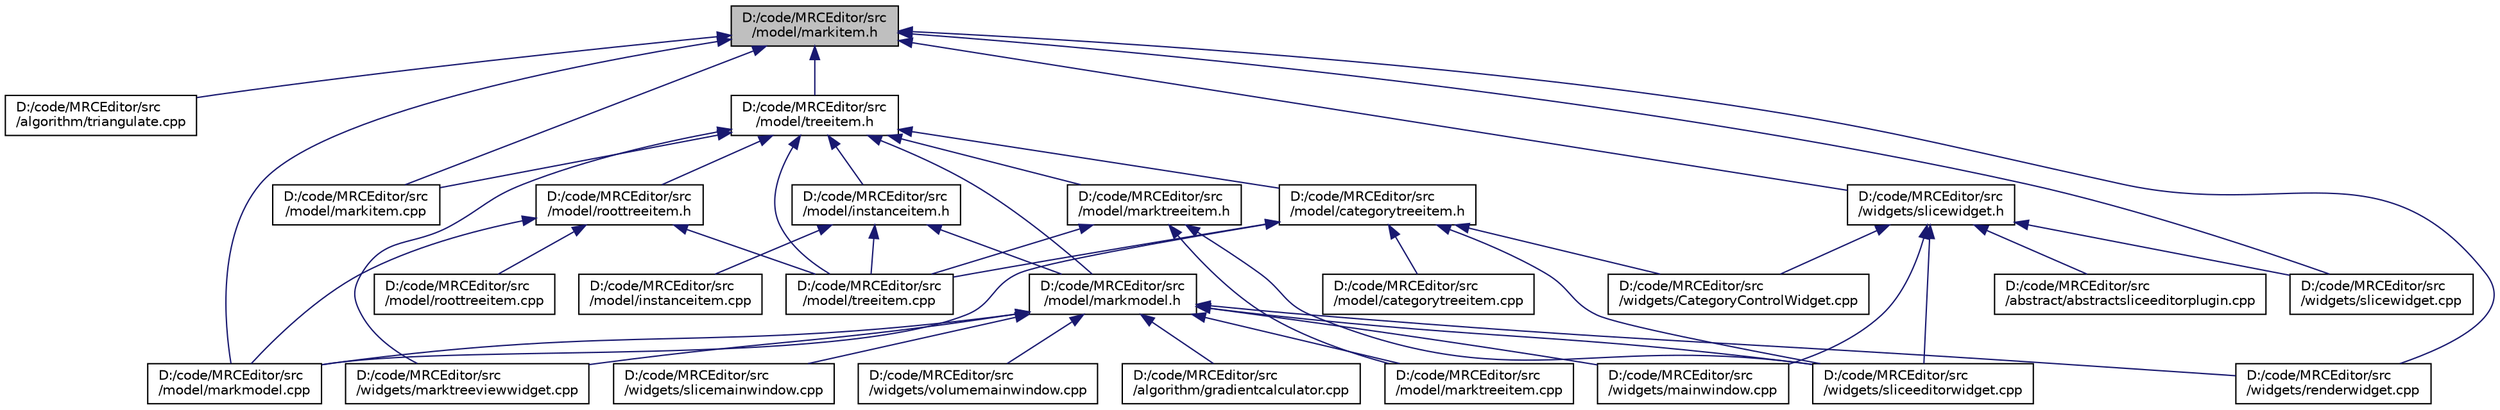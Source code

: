 digraph "D:/code/MRCEditor/src/model/markitem.h"
{
  edge [fontname="Helvetica",fontsize="10",labelfontname="Helvetica",labelfontsize="10"];
  node [fontname="Helvetica",fontsize="10",shape=record];
  Node10 [label="D:/code/MRCEditor/src\l/model/markitem.h",height=0.2,width=0.4,color="black", fillcolor="grey75", style="filled", fontcolor="black"];
  Node10 -> Node11 [dir="back",color="midnightblue",fontsize="10",style="solid",fontname="Helvetica"];
  Node11 [label="D:/code/MRCEditor/src\l/algorithm/triangulate.cpp",height=0.2,width=0.4,color="black", fillcolor="white", style="filled",URL="$triangulate_8cpp.html"];
  Node10 -> Node12 [dir="back",color="midnightblue",fontsize="10",style="solid",fontname="Helvetica"];
  Node12 [label="D:/code/MRCEditor/src\l/model/markitem.cpp",height=0.2,width=0.4,color="black", fillcolor="white", style="filled",URL="$markitem_8cpp.html"];
  Node10 -> Node13 [dir="back",color="midnightblue",fontsize="10",style="solid",fontname="Helvetica"];
  Node13 [label="D:/code/MRCEditor/src\l/model/markmodel.cpp",height=0.2,width=0.4,color="black", fillcolor="white", style="filled",URL="$markmodel_8cpp.html"];
  Node10 -> Node14 [dir="back",color="midnightblue",fontsize="10",style="solid",fontname="Helvetica"];
  Node14 [label="D:/code/MRCEditor/src\l/model/treeitem.h",height=0.2,width=0.4,color="black", fillcolor="white", style="filled",URL="$treeitem_8h.html"];
  Node14 -> Node15 [dir="back",color="midnightblue",fontsize="10",style="solid",fontname="Helvetica"];
  Node15 [label="D:/code/MRCEditor/src\l/model/categorytreeitem.h",height=0.2,width=0.4,color="black", fillcolor="white", style="filled",URL="$categorytreeitem_8h.html"];
  Node15 -> Node16 [dir="back",color="midnightblue",fontsize="10",style="solid",fontname="Helvetica"];
  Node16 [label="D:/code/MRCEditor/src\l/model/categorytreeitem.cpp",height=0.2,width=0.4,color="black", fillcolor="white", style="filled",URL="$categorytreeitem_8cpp.html"];
  Node15 -> Node13 [dir="back",color="midnightblue",fontsize="10",style="solid",fontname="Helvetica"];
  Node15 -> Node17 [dir="back",color="midnightblue",fontsize="10",style="solid",fontname="Helvetica"];
  Node17 [label="D:/code/MRCEditor/src\l/model/treeitem.cpp",height=0.2,width=0.4,color="black", fillcolor="white", style="filled",URL="$treeitem_8cpp.html"];
  Node15 -> Node18 [dir="back",color="midnightblue",fontsize="10",style="solid",fontname="Helvetica"];
  Node18 [label="D:/code/MRCEditor/src\l/widgets/CategoryControlWidget.cpp",height=0.2,width=0.4,color="black", fillcolor="white", style="filled",URL="$_category_control_widget_8cpp.html"];
  Node15 -> Node19 [dir="back",color="midnightblue",fontsize="10",style="solid",fontname="Helvetica"];
  Node19 [label="D:/code/MRCEditor/src\l/widgets/sliceeditorwidget.cpp",height=0.2,width=0.4,color="black", fillcolor="white", style="filled",URL="$sliceeditorwidget_8cpp.html"];
  Node14 -> Node20 [dir="back",color="midnightblue",fontsize="10",style="solid",fontname="Helvetica"];
  Node20 [label="D:/code/MRCEditor/src\l/model/instanceitem.h",height=0.2,width=0.4,color="black", fillcolor="white", style="filled",URL="$instanceitem_8h.html"];
  Node20 -> Node21 [dir="back",color="midnightblue",fontsize="10",style="solid",fontname="Helvetica"];
  Node21 [label="D:/code/MRCEditor/src\l/model/instanceitem.cpp",height=0.2,width=0.4,color="black", fillcolor="white", style="filled",URL="$instanceitem_8cpp.html"];
  Node20 -> Node22 [dir="back",color="midnightblue",fontsize="10",style="solid",fontname="Helvetica"];
  Node22 [label="D:/code/MRCEditor/src\l/model/markmodel.h",height=0.2,width=0.4,color="black", fillcolor="white", style="filled",URL="$markmodel_8h.html"];
  Node22 -> Node23 [dir="back",color="midnightblue",fontsize="10",style="solid",fontname="Helvetica"];
  Node23 [label="D:/code/MRCEditor/src\l/algorithm/gradientcalculator.cpp",height=0.2,width=0.4,color="black", fillcolor="white", style="filled",URL="$gradientcalculator_8cpp.html"];
  Node22 -> Node13 [dir="back",color="midnightblue",fontsize="10",style="solid",fontname="Helvetica"];
  Node22 -> Node24 [dir="back",color="midnightblue",fontsize="10",style="solid",fontname="Helvetica"];
  Node24 [label="D:/code/MRCEditor/src\l/model/marktreeitem.cpp",height=0.2,width=0.4,color="black", fillcolor="white", style="filled",URL="$marktreeitem_8cpp.html"];
  Node22 -> Node25 [dir="back",color="midnightblue",fontsize="10",style="solid",fontname="Helvetica"];
  Node25 [label="D:/code/MRCEditor/src\l/widgets/mainwindow.cpp",height=0.2,width=0.4,color="black", fillcolor="white", style="filled",URL="$mainwindow_8cpp.html"];
  Node22 -> Node26 [dir="back",color="midnightblue",fontsize="10",style="solid",fontname="Helvetica"];
  Node26 [label="D:/code/MRCEditor/src\l/widgets/marktreeviewwidget.cpp",height=0.2,width=0.4,color="black", fillcolor="white", style="filled",URL="$marktreeviewwidget_8cpp.html"];
  Node22 -> Node27 [dir="back",color="midnightblue",fontsize="10",style="solid",fontname="Helvetica"];
  Node27 [label="D:/code/MRCEditor/src\l/widgets/renderwidget.cpp",height=0.2,width=0.4,color="black", fillcolor="white", style="filled",URL="$renderwidget_8cpp.html"];
  Node22 -> Node19 [dir="back",color="midnightblue",fontsize="10",style="solid",fontname="Helvetica"];
  Node22 -> Node28 [dir="back",color="midnightblue",fontsize="10",style="solid",fontname="Helvetica"];
  Node28 [label="D:/code/MRCEditor/src\l/widgets/slicemainwindow.cpp",height=0.2,width=0.4,color="black", fillcolor="white", style="filled",URL="$slicemainwindow_8cpp.html"];
  Node22 -> Node29 [dir="back",color="midnightblue",fontsize="10",style="solid",fontname="Helvetica"];
  Node29 [label="D:/code/MRCEditor/src\l/widgets/volumemainwindow.cpp",height=0.2,width=0.4,color="black", fillcolor="white", style="filled",URL="$volumemainwindow_8cpp.html"];
  Node20 -> Node17 [dir="back",color="midnightblue",fontsize="10",style="solid",fontname="Helvetica"];
  Node14 -> Node12 [dir="back",color="midnightblue",fontsize="10",style="solid",fontname="Helvetica"];
  Node14 -> Node22 [dir="back",color="midnightblue",fontsize="10",style="solid",fontname="Helvetica"];
  Node14 -> Node30 [dir="back",color="midnightblue",fontsize="10",style="solid",fontname="Helvetica"];
  Node30 [label="D:/code/MRCEditor/src\l/model/marktreeitem.h",height=0.2,width=0.4,color="black", fillcolor="white", style="filled",URL="$marktreeitem_8h.html"];
  Node30 -> Node24 [dir="back",color="midnightblue",fontsize="10",style="solid",fontname="Helvetica"];
  Node30 -> Node17 [dir="back",color="midnightblue",fontsize="10",style="solid",fontname="Helvetica"];
  Node30 -> Node19 [dir="back",color="midnightblue",fontsize="10",style="solid",fontname="Helvetica"];
  Node14 -> Node31 [dir="back",color="midnightblue",fontsize="10",style="solid",fontname="Helvetica"];
  Node31 [label="D:/code/MRCEditor/src\l/model/roottreeitem.h",height=0.2,width=0.4,color="black", fillcolor="white", style="filled",URL="$roottreeitem_8h.html"];
  Node31 -> Node13 [dir="back",color="midnightblue",fontsize="10",style="solid",fontname="Helvetica"];
  Node31 -> Node32 [dir="back",color="midnightblue",fontsize="10",style="solid",fontname="Helvetica"];
  Node32 [label="D:/code/MRCEditor/src\l/model/roottreeitem.cpp",height=0.2,width=0.4,color="black", fillcolor="white", style="filled",URL="$roottreeitem_8cpp.html"];
  Node31 -> Node17 [dir="back",color="midnightblue",fontsize="10",style="solid",fontname="Helvetica"];
  Node14 -> Node17 [dir="back",color="midnightblue",fontsize="10",style="solid",fontname="Helvetica"];
  Node14 -> Node26 [dir="back",color="midnightblue",fontsize="10",style="solid",fontname="Helvetica"];
  Node10 -> Node33 [dir="back",color="midnightblue",fontsize="10",style="solid",fontname="Helvetica"];
  Node33 [label="D:/code/MRCEditor/src\l/widgets/slicewidget.h",height=0.2,width=0.4,color="black", fillcolor="white", style="filled",URL="$slicewidget_8h.html"];
  Node33 -> Node34 [dir="back",color="midnightblue",fontsize="10",style="solid",fontname="Helvetica"];
  Node34 [label="D:/code/MRCEditor/src\l/abstract/abstractsliceeditorplugin.cpp",height=0.2,width=0.4,color="black", fillcolor="white", style="filled",URL="$abstractsliceeditorplugin_8cpp.html"];
  Node33 -> Node18 [dir="back",color="midnightblue",fontsize="10",style="solid",fontname="Helvetica"];
  Node33 -> Node25 [dir="back",color="midnightblue",fontsize="10",style="solid",fontname="Helvetica"];
  Node33 -> Node19 [dir="back",color="midnightblue",fontsize="10",style="solid",fontname="Helvetica"];
  Node33 -> Node35 [dir="back",color="midnightblue",fontsize="10",style="solid",fontname="Helvetica"];
  Node35 [label="D:/code/MRCEditor/src\l/widgets/slicewidget.cpp",height=0.2,width=0.4,color="black", fillcolor="white", style="filled",URL="$slicewidget_8cpp.html"];
  Node10 -> Node27 [dir="back",color="midnightblue",fontsize="10",style="solid",fontname="Helvetica"];
  Node10 -> Node35 [dir="back",color="midnightblue",fontsize="10",style="solid",fontname="Helvetica"];
}
